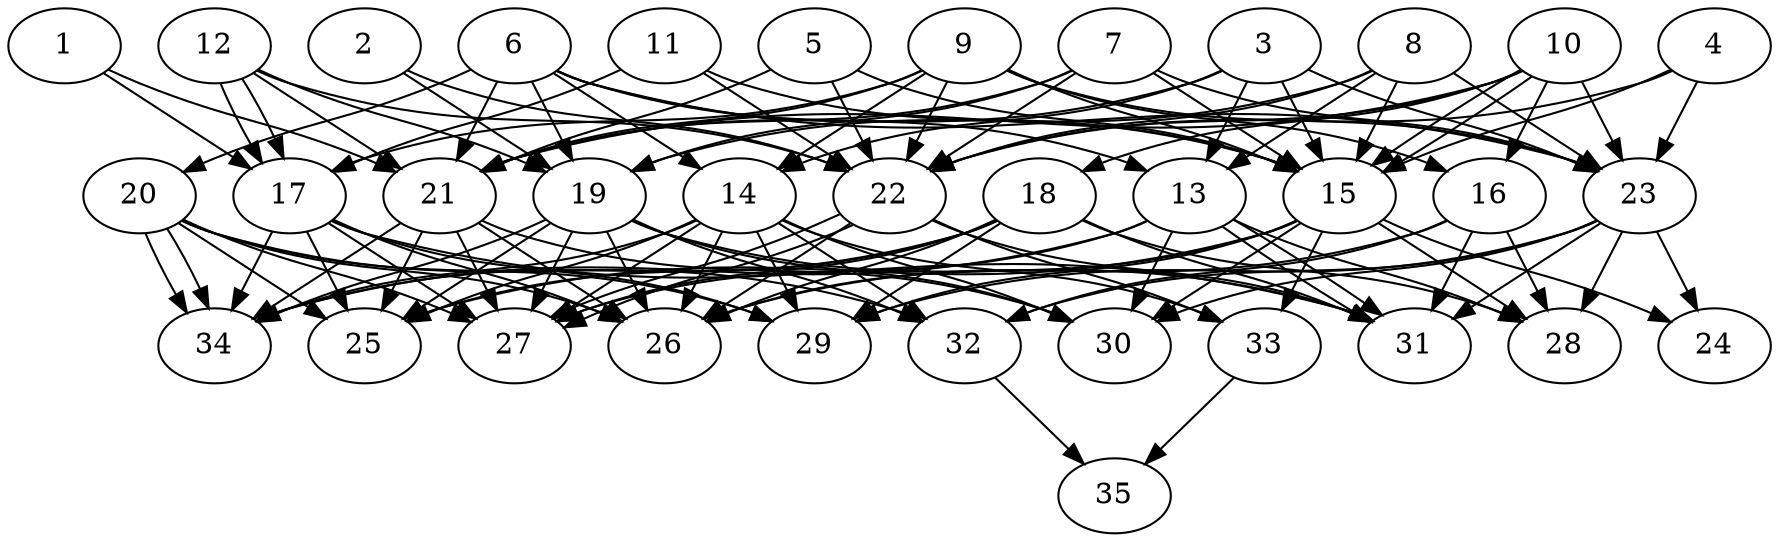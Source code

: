 // DAG automatically generated by daggen at Thu Oct  3 14:05:36 2019
// ./daggen --dot -n 35 --ccr 0.4 --fat 0.7 --regular 0.9 --density 0.9 --mindata 5242880 --maxdata 52428800 
digraph G {
  1 [size="91868160", alpha="0.10", expect_size="36747264"] 
  1 -> 17 [size ="36747264"]
  1 -> 21 [size ="36747264"]
  2 [size="41152000", alpha="0.03", expect_size="16460800"] 
  2 -> 19 [size ="16460800"]
  2 -> 22 [size ="16460800"]
  3 [size="106176000", alpha="0.18", expect_size="42470400"] 
  3 -> 13 [size ="42470400"]
  3 -> 14 [size ="42470400"]
  3 -> 15 [size ="42470400"]
  3 -> 21 [size ="42470400"]
  3 -> 23 [size ="42470400"]
  4 [size="95078400", alpha="0.12", expect_size="38031360"] 
  4 -> 15 [size ="38031360"]
  4 -> 22 [size ="38031360"]
  4 -> 23 [size ="38031360"]
  5 [size="51005440", alpha="0.12", expect_size="20402176"] 
  5 -> 15 [size ="20402176"]
  5 -> 21 [size ="20402176"]
  5 -> 22 [size ="20402176"]
  6 [size="15034880", alpha="0.11", expect_size="6013952"] 
  6 -> 13 [size ="6013952"]
  6 -> 14 [size ="6013952"]
  6 -> 15 [size ="6013952"]
  6 -> 19 [size ="6013952"]
  6 -> 20 [size ="6013952"]
  6 -> 21 [size ="6013952"]
  6 -> 23 [size ="6013952"]
  7 [size="28213760", alpha="0.16", expect_size="11285504"] 
  7 -> 15 [size ="11285504"]
  7 -> 19 [size ="11285504"]
  7 -> 21 [size ="11285504"]
  7 -> 22 [size ="11285504"]
  7 -> 23 [size ="11285504"]
  8 [size="70827520", alpha="0.02", expect_size="28331008"] 
  8 -> 13 [size ="28331008"]
  8 -> 15 [size ="28331008"]
  8 -> 19 [size ="28331008"]
  8 -> 22 [size ="28331008"]
  8 -> 23 [size ="28331008"]
  9 [size="35256320", alpha="0.03", expect_size="14102528"] 
  9 -> 14 [size ="14102528"]
  9 -> 15 [size ="14102528"]
  9 -> 16 [size ="14102528"]
  9 -> 17 [size ="14102528"]
  9 -> 21 [size ="14102528"]
  9 -> 22 [size ="14102528"]
  9 -> 23 [size ="14102528"]
  10 [size="16665600", alpha="0.06", expect_size="6666240"] 
  10 -> 15 [size ="6666240"]
  10 -> 15 [size ="6666240"]
  10 -> 16 [size ="6666240"]
  10 -> 18 [size ="6666240"]
  10 -> 21 [size ="6666240"]
  10 -> 22 [size ="6666240"]
  10 -> 23 [size ="6666240"]
  11 [size="87421440", alpha="0.14", expect_size="34968576"] 
  11 -> 15 [size ="34968576"]
  11 -> 17 [size ="34968576"]
  11 -> 22 [size ="34968576"]
  12 [size="29219840", alpha="0.14", expect_size="11687936"] 
  12 -> 17 [size ="11687936"]
  12 -> 17 [size ="11687936"]
  12 -> 19 [size ="11687936"]
  12 -> 21 [size ="11687936"]
  12 -> 22 [size ="11687936"]
  13 [size="47779840", alpha="0.12", expect_size="19111936"] 
  13 -> 27 [size ="19111936"]
  13 -> 28 [size ="19111936"]
  13 -> 30 [size ="19111936"]
  13 -> 31 [size ="19111936"]
  13 -> 31 [size ="19111936"]
  13 -> 34 [size ="19111936"]
  14 [size="36715520", alpha="0.01", expect_size="14686208"] 
  14 -> 25 [size ="14686208"]
  14 -> 26 [size ="14686208"]
  14 -> 27 [size ="14686208"]
  14 -> 29 [size ="14686208"]
  14 -> 30 [size ="14686208"]
  14 -> 32 [size ="14686208"]
  14 -> 33 [size ="14686208"]
  14 -> 34 [size ="14686208"]
  15 [size="104691200", alpha="0.01", expect_size="41876480"] 
  15 -> 24 [size ="41876480"]
  15 -> 25 [size ="41876480"]
  15 -> 26 [size ="41876480"]
  15 -> 28 [size ="41876480"]
  15 -> 29 [size ="41876480"]
  15 -> 30 [size ="41876480"]
  15 -> 33 [size ="41876480"]
  16 [size="54615040", alpha="0.03", expect_size="21846016"] 
  16 -> 26 [size ="21846016"]
  16 -> 28 [size ="21846016"]
  16 -> 31 [size ="21846016"]
  16 -> 32 [size ="21846016"]
  17 [size="117061120", alpha="0.01", expect_size="46824448"] 
  17 -> 25 [size ="46824448"]
  17 -> 26 [size ="46824448"]
  17 -> 27 [size ="46824448"]
  17 -> 29 [size ="46824448"]
  17 -> 31 [size ="46824448"]
  17 -> 34 [size ="46824448"]
  18 [size="94120960", alpha="0.02", expect_size="37648384"] 
  18 -> 25 [size ="37648384"]
  18 -> 26 [size ="37648384"]
  18 -> 27 [size ="37648384"]
  18 -> 28 [size ="37648384"]
  18 -> 29 [size ="37648384"]
  18 -> 31 [size ="37648384"]
  18 -> 34 [size ="37648384"]
  19 [size="107153920", alpha="0.03", expect_size="42861568"] 
  19 -> 25 [size ="42861568"]
  19 -> 26 [size ="42861568"]
  19 -> 27 [size ="42861568"]
  19 -> 30 [size ="42861568"]
  19 -> 31 [size ="42861568"]
  19 -> 32 [size ="42861568"]
  19 -> 34 [size ="42861568"]
  20 [size="122344960", alpha="0.12", expect_size="48937984"] 
  20 -> 25 [size ="48937984"]
  20 -> 26 [size ="48937984"]
  20 -> 27 [size ="48937984"]
  20 -> 29 [size ="48937984"]
  20 -> 32 [size ="48937984"]
  20 -> 34 [size ="48937984"]
  20 -> 34 [size ="48937984"]
  21 [size="38819840", alpha="0.15", expect_size="15527936"] 
  21 -> 25 [size ="15527936"]
  21 -> 26 [size ="15527936"]
  21 -> 27 [size ="15527936"]
  21 -> 30 [size ="15527936"]
  21 -> 34 [size ="15527936"]
  22 [size="119907840", alpha="0.03", expect_size="47963136"] 
  22 -> 26 [size ="47963136"]
  22 -> 27 [size ="47963136"]
  22 -> 27 [size ="47963136"]
  22 -> 31 [size ="47963136"]
  22 -> 33 [size ="47963136"]
  23 [size="84782080", alpha="0.06", expect_size="33912832"] 
  23 -> 24 [size ="33912832"]
  23 -> 28 [size ="33912832"]
  23 -> 29 [size ="33912832"]
  23 -> 30 [size ="33912832"]
  23 -> 31 [size ="33912832"]
  23 -> 32 [size ="33912832"]
  24 [size="39503360", alpha="0.04", expect_size="15801344"] 
  25 [size="45063680", alpha="0.07", expect_size="18025472"] 
  26 [size="48128000", alpha="0.11", expect_size="19251200"] 
  27 [size="66152960", alpha="0.18", expect_size="26461184"] 
  28 [size="71260160", alpha="0.14", expect_size="28504064"] 
  29 [size="80517120", alpha="0.15", expect_size="32206848"] 
  30 [size="96514560", alpha="0.15", expect_size="38605824"] 
  31 [size="50787840", alpha="0.09", expect_size="20315136"] 
  32 [size="22097920", alpha="0.05", expect_size="8839168"] 
  32 -> 35 [size ="8839168"]
  33 [size="38489600", alpha="0.07", expect_size="15395840"] 
  33 -> 35 [size ="15395840"]
  34 [size="75072000", alpha="0.13", expect_size="30028800"] 
  35 [size="95851520", alpha="0.14", expect_size="38340608"] 
}
